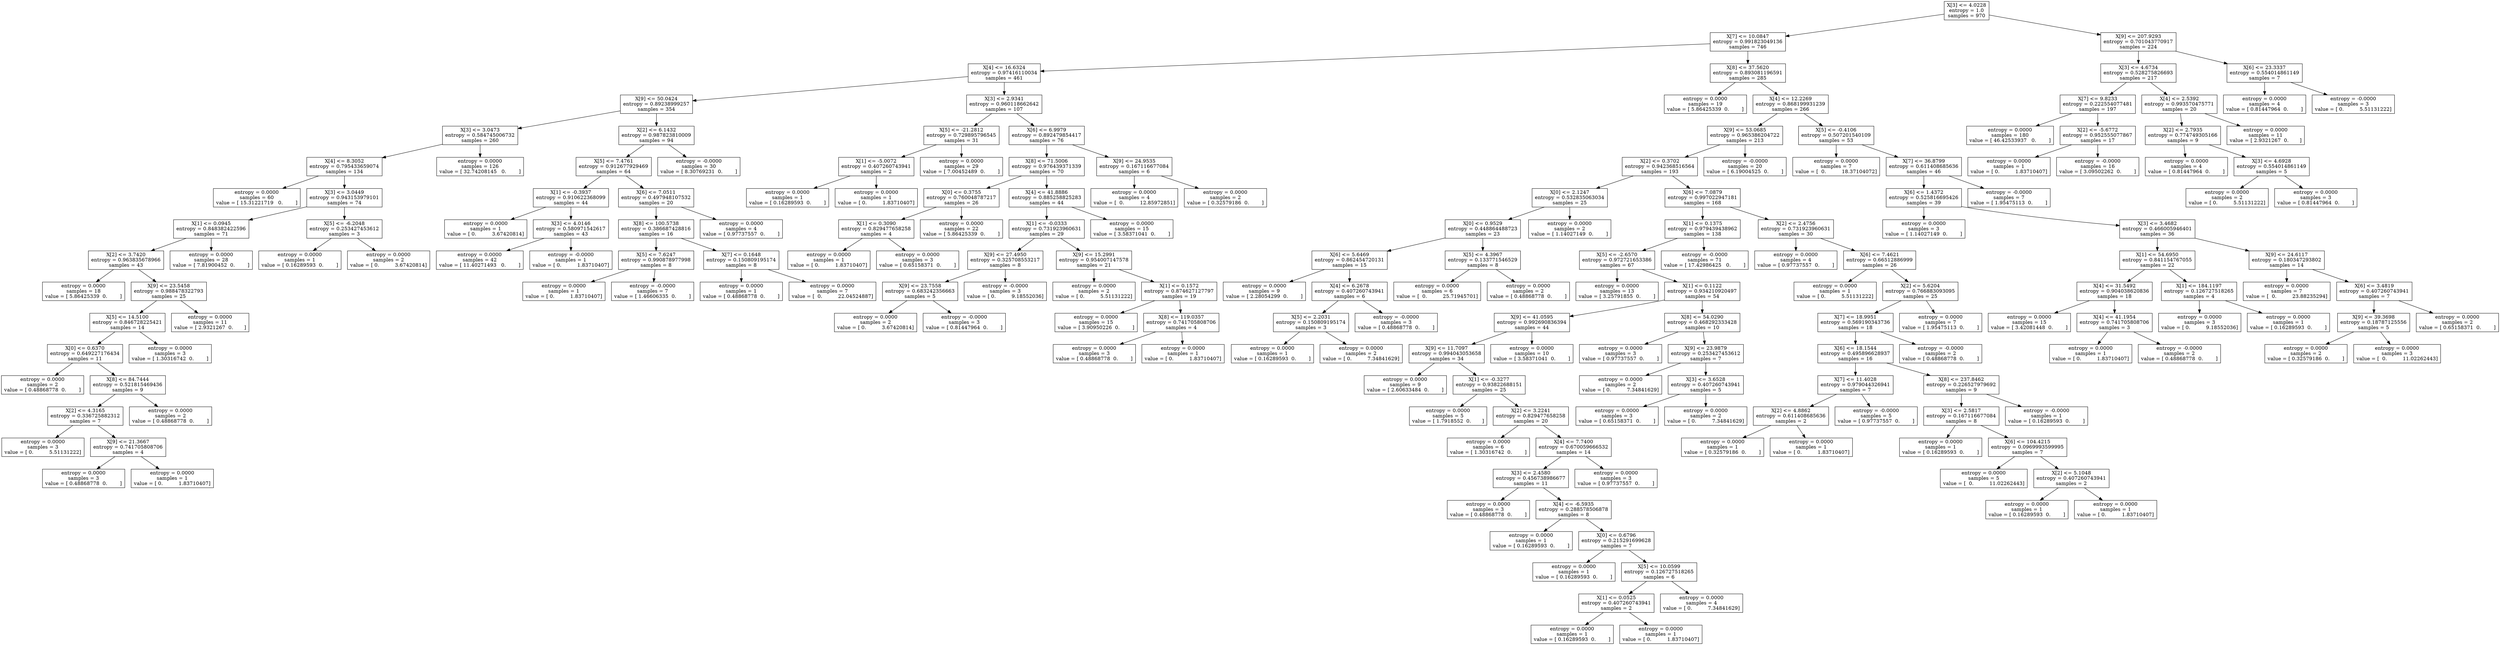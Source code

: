 digraph Tree {
0 [label="X[3] <= 4.0228\nentropy = 1.0\nsamples = 970", shape="box"] ;
1 [label="X[7] <= 10.0847\nentropy = 0.991823049136\nsamples = 746", shape="box"] ;
0 -> 1 ;
2 [label="X[4] <= 16.6324\nentropy = 0.97416110034\nsamples = 461", shape="box"] ;
1 -> 2 ;
3 [label="X[9] <= 50.0424\nentropy = 0.89238999257\nsamples = 354", shape="box"] ;
2 -> 3 ;
4 [label="X[3] <= 3.0473\nentropy = 0.584745006732\nsamples = 260", shape="box"] ;
3 -> 4 ;
5 [label="X[4] <= 8.3052\nentropy = 0.795433659074\nsamples = 134", shape="box"] ;
4 -> 5 ;
6 [label="entropy = 0.0000\nsamples = 60\nvalue = [ 15.31221719   0.        ]", shape="box"] ;
5 -> 6 ;
7 [label="X[3] <= 3.0449\nentropy = 0.943153979101\nsamples = 74", shape="box"] ;
5 -> 7 ;
8 [label="X[1] <= 0.0945\nentropy = 0.848382422596\nsamples = 71", shape="box"] ;
7 -> 8 ;
9 [label="X[2] <= 3.7420\nentropy = 0.963835678966\nsamples = 43", shape="box"] ;
8 -> 9 ;
10 [label="entropy = 0.0000\nsamples = 18\nvalue = [ 5.86425339  0.        ]", shape="box"] ;
9 -> 10 ;
11 [label="X[9] <= 23.5458\nentropy = 0.988478322793\nsamples = 25", shape="box"] ;
9 -> 11 ;
12 [label="X[5] <= 14.5100\nentropy = 0.846728225421\nsamples = 14", shape="box"] ;
11 -> 12 ;
13 [label="X[0] <= 0.6370\nentropy = 0.649227176434\nsamples = 11", shape="box"] ;
12 -> 13 ;
14 [label="entropy = 0.0000\nsamples = 2\nvalue = [ 0.48868778  0.        ]", shape="box"] ;
13 -> 14 ;
15 [label="X[8] <= 84.7444\nentropy = 0.521815469436\nsamples = 9", shape="box"] ;
13 -> 15 ;
16 [label="X[2] <= 4.3165\nentropy = 0.336725882312\nsamples = 7", shape="box"] ;
15 -> 16 ;
17 [label="entropy = 0.0000\nsamples = 3\nvalue = [ 0.          5.51131222]", shape="box"] ;
16 -> 17 ;
18 [label="X[9] <= 21.3667\nentropy = 0.741705808706\nsamples = 4", shape="box"] ;
16 -> 18 ;
19 [label="entropy = 0.0000\nsamples = 3\nvalue = [ 0.48868778  0.        ]", shape="box"] ;
18 -> 19 ;
20 [label="entropy = 0.0000\nsamples = 1\nvalue = [ 0.          1.83710407]", shape="box"] ;
18 -> 20 ;
21 [label="entropy = 0.0000\nsamples = 2\nvalue = [ 0.48868778  0.        ]", shape="box"] ;
15 -> 21 ;
22 [label="entropy = 0.0000\nsamples = 3\nvalue = [ 1.30316742  0.        ]", shape="box"] ;
12 -> 22 ;
23 [label="entropy = 0.0000\nsamples = 11\nvalue = [ 2.9321267  0.       ]", shape="box"] ;
11 -> 23 ;
24 [label="entropy = 0.0000\nsamples = 28\nvalue = [ 7.81900452  0.        ]", shape="box"] ;
8 -> 24 ;
25 [label="X[5] <= -6.2048\nentropy = 0.253427453612\nsamples = 3", shape="box"] ;
7 -> 25 ;
26 [label="entropy = 0.0000\nsamples = 1\nvalue = [ 0.16289593  0.        ]", shape="box"] ;
25 -> 26 ;
27 [label="entropy = 0.0000\nsamples = 2\nvalue = [ 0.          3.67420814]", shape="box"] ;
25 -> 27 ;
28 [label="entropy = 0.0000\nsamples = 126\nvalue = [ 32.74208145   0.        ]", shape="box"] ;
4 -> 28 ;
29 [label="X[2] <= 6.1432\nentropy = 0.987823810009\nsamples = 94", shape="box"] ;
3 -> 29 ;
30 [label="X[5] <= 7.4761\nentropy = 0.912677929469\nsamples = 64", shape="box"] ;
29 -> 30 ;
31 [label="X[1] <= -0.3937\nentropy = 0.910622368099\nsamples = 44", shape="box"] ;
30 -> 31 ;
32 [label="entropy = 0.0000\nsamples = 1\nvalue = [ 0.          3.67420814]", shape="box"] ;
31 -> 32 ;
33 [label="X[3] <= 4.0146\nentropy = 0.580971542617\nsamples = 43", shape="box"] ;
31 -> 33 ;
34 [label="entropy = 0.0000\nsamples = 42\nvalue = [ 11.40271493   0.        ]", shape="box"] ;
33 -> 34 ;
35 [label="entropy = -0.0000\nsamples = 1\nvalue = [ 0.          1.83710407]", shape="box"] ;
33 -> 35 ;
36 [label="X[6] <= 7.0511\nentropy = 0.497948107532\nsamples = 20", shape="box"] ;
30 -> 36 ;
37 [label="X[8] <= 100.5738\nentropy = 0.386687428816\nsamples = 16", shape="box"] ;
36 -> 37 ;
38 [label="X[5] <= 7.6247\nentropy = 0.990878977998\nsamples = 8", shape="box"] ;
37 -> 38 ;
39 [label="entropy = 0.0000\nsamples = 1\nvalue = [ 0.          1.83710407]", shape="box"] ;
38 -> 39 ;
40 [label="entropy = -0.0000\nsamples = 7\nvalue = [ 1.46606335  0.        ]", shape="box"] ;
38 -> 40 ;
41 [label="X[7] <= 0.1648\nentropy = 0.150809195174\nsamples = 8", shape="box"] ;
37 -> 41 ;
42 [label="entropy = 0.0000\nsamples = 1\nvalue = [ 0.48868778  0.        ]", shape="box"] ;
41 -> 42 ;
43 [label="entropy = 0.0000\nsamples = 7\nvalue = [  0.          22.04524887]", shape="box"] ;
41 -> 43 ;
44 [label="entropy = 0.0000\nsamples = 4\nvalue = [ 0.97737557  0.        ]", shape="box"] ;
36 -> 44 ;
45 [label="entropy = -0.0000\nsamples = 30\nvalue = [ 8.30769231  0.        ]", shape="box"] ;
29 -> 45 ;
46 [label="X[3] <= 2.9341\nentropy = 0.960118662642\nsamples = 107", shape="box"] ;
2 -> 46 ;
47 [label="X[5] <= -21.2812\nentropy = 0.729895796545\nsamples = 31", shape="box"] ;
46 -> 47 ;
48 [label="X[1] <= -5.0072\nentropy = 0.407260743941\nsamples = 2", shape="box"] ;
47 -> 48 ;
49 [label="entropy = 0.0000\nsamples = 1\nvalue = [ 0.16289593  0.        ]", shape="box"] ;
48 -> 49 ;
50 [label="entropy = 0.0000\nsamples = 1\nvalue = [ 0.          1.83710407]", shape="box"] ;
48 -> 50 ;
51 [label="entropy = 0.0000\nsamples = 29\nvalue = [ 7.00452489  0.        ]", shape="box"] ;
47 -> 51 ;
52 [label="X[6] <= 6.9979\nentropy = 0.892479854417\nsamples = 76", shape="box"] ;
46 -> 52 ;
53 [label="X[8] <= 71.5006\nentropy = 0.976439371339\nsamples = 70", shape="box"] ;
52 -> 53 ;
54 [label="X[0] <= 0.3755\nentropy = 0.760048787217\nsamples = 26", shape="box"] ;
53 -> 54 ;
55 [label="X[1] <= 0.3090\nentropy = 0.829477658258\nsamples = 4", shape="box"] ;
54 -> 55 ;
56 [label="entropy = 0.0000\nsamples = 1\nvalue = [ 0.          1.83710407]", shape="box"] ;
55 -> 56 ;
57 [label="entropy = 0.0000\nsamples = 3\nvalue = [ 0.65158371  0.        ]", shape="box"] ;
55 -> 57 ;
58 [label="entropy = 0.0000\nsamples = 22\nvalue = [ 5.86425339  0.        ]", shape="box"] ;
54 -> 58 ;
59 [label="X[4] <= 41.8886\nentropy = 0.885258825283\nsamples = 44", shape="box"] ;
53 -> 59 ;
60 [label="X[1] <= -0.0333\nentropy = 0.731923960631\nsamples = 29", shape="box"] ;
59 -> 60 ;
61 [label="X[9] <= 27.4950\nentropy = 0.325708553217\nsamples = 8", shape="box"] ;
60 -> 61 ;
62 [label="X[9] <= 23.7558\nentropy = 0.683242356663\nsamples = 5", shape="box"] ;
61 -> 62 ;
63 [label="entropy = 0.0000\nsamples = 2\nvalue = [ 0.          3.67420814]", shape="box"] ;
62 -> 63 ;
64 [label="entropy = -0.0000\nsamples = 3\nvalue = [ 0.81447964  0.        ]", shape="box"] ;
62 -> 64 ;
65 [label="entropy = -0.0000\nsamples = 3\nvalue = [ 0.          9.18552036]", shape="box"] ;
61 -> 65 ;
66 [label="X[9] <= 15.2991\nentropy = 0.954007147578\nsamples = 21", shape="box"] ;
60 -> 66 ;
67 [label="entropy = 0.0000\nsamples = 2\nvalue = [ 0.          5.51131222]", shape="box"] ;
66 -> 67 ;
68 [label="X[1] <= 0.1572\nentropy = 0.874627127797\nsamples = 19", shape="box"] ;
66 -> 68 ;
69 [label="entropy = 0.0000\nsamples = 15\nvalue = [ 3.90950226  0.        ]", shape="box"] ;
68 -> 69 ;
70 [label="X[8] <= 119.0357\nentropy = 0.741705808706\nsamples = 4", shape="box"] ;
68 -> 70 ;
71 [label="entropy = 0.0000\nsamples = 3\nvalue = [ 0.48868778  0.        ]", shape="box"] ;
70 -> 71 ;
72 [label="entropy = 0.0000\nsamples = 1\nvalue = [ 0.          1.83710407]", shape="box"] ;
70 -> 72 ;
73 [label="entropy = 0.0000\nsamples = 15\nvalue = [ 3.58371041  0.        ]", shape="box"] ;
59 -> 73 ;
74 [label="X[9] <= 24.9535\nentropy = 0.167116677084\nsamples = 6", shape="box"] ;
52 -> 74 ;
75 [label="entropy = 0.0000\nsamples = 4\nvalue = [  0.          12.85972851]", shape="box"] ;
74 -> 75 ;
76 [label="entropy = 0.0000\nsamples = 2\nvalue = [ 0.32579186  0.        ]", shape="box"] ;
74 -> 76 ;
77 [label="X[8] <= 37.5620\nentropy = 0.893081196591\nsamples = 285", shape="box"] ;
1 -> 77 ;
78 [label="entropy = 0.0000\nsamples = 19\nvalue = [ 5.86425339  0.        ]", shape="box"] ;
77 -> 78 ;
79 [label="X[4] <= 12.2269\nentropy = 0.868199931239\nsamples = 266", shape="box"] ;
77 -> 79 ;
80 [label="X[9] <= 53.0685\nentropy = 0.965386204722\nsamples = 213", shape="box"] ;
79 -> 80 ;
81 [label="X[2] <= 0.3702\nentropy = 0.942368516564\nsamples = 193", shape="box"] ;
80 -> 81 ;
82 [label="X[0] <= 2.1247\nentropy = 0.532835063034\nsamples = 25", shape="box"] ;
81 -> 82 ;
83 [label="X[0] <= 0.9529\nentropy = 0.448864488723\nsamples = 23", shape="box"] ;
82 -> 83 ;
84 [label="X[6] <= 5.6469\nentropy = 0.862454720131\nsamples = 15", shape="box"] ;
83 -> 84 ;
85 [label="entropy = 0.0000\nsamples = 9\nvalue = [ 2.28054299  0.        ]", shape="box"] ;
84 -> 85 ;
86 [label="X[4] <= 6.2678\nentropy = 0.407260743941\nsamples = 6", shape="box"] ;
84 -> 86 ;
87 [label="X[5] <= 2.2031\nentropy = 0.150809195174\nsamples = 3", shape="box"] ;
86 -> 87 ;
88 [label="entropy = 0.0000\nsamples = 1\nvalue = [ 0.16289593  0.        ]", shape="box"] ;
87 -> 88 ;
89 [label="entropy = 0.0000\nsamples = 2\nvalue = [ 0.          7.34841629]", shape="box"] ;
87 -> 89 ;
90 [label="entropy = -0.0000\nsamples = 3\nvalue = [ 0.48868778  0.        ]", shape="box"] ;
86 -> 90 ;
91 [label="X[5] <= 4.3967\nentropy = 0.133771546529\nsamples = 8", shape="box"] ;
83 -> 91 ;
92 [label="entropy = 0.0000\nsamples = 6\nvalue = [  0.          25.71945701]", shape="box"] ;
91 -> 92 ;
93 [label="entropy = 0.0000\nsamples = 2\nvalue = [ 0.48868778  0.        ]", shape="box"] ;
91 -> 93 ;
94 [label="entropy = 0.0000\nsamples = 2\nvalue = [ 1.14027149  0.        ]", shape="box"] ;
82 -> 94 ;
95 [label="X[6] <= 7.0879\nentropy = 0.997022947181\nsamples = 168", shape="box"] ;
81 -> 95 ;
96 [label="X[1] <= 0.1375\nentropy = 0.979439438962\nsamples = 138", shape="box"] ;
95 -> 96 ;
97 [label="X[5] <= -2.6570\nentropy = 0.972721653386\nsamples = 67", shape="box"] ;
96 -> 97 ;
98 [label="entropy = 0.0000\nsamples = 13\nvalue = [ 3.25791855  0.        ]", shape="box"] ;
97 -> 98 ;
99 [label="X[1] <= 0.1122\nentropy = 0.934210920497\nsamples = 54", shape="box"] ;
97 -> 99 ;
100 [label="X[9] <= 41.0595\nentropy = 0.992690836394\nsamples = 44", shape="box"] ;
99 -> 100 ;
101 [label="X[9] <= 11.7097\nentropy = 0.994043053658\nsamples = 34", shape="box"] ;
100 -> 101 ;
102 [label="entropy = 0.0000\nsamples = 9\nvalue = [ 2.60633484  0.        ]", shape="box"] ;
101 -> 102 ;
103 [label="X[1] <= -0.3277\nentropy = 0.93822688151\nsamples = 25", shape="box"] ;
101 -> 103 ;
104 [label="entropy = 0.0000\nsamples = 5\nvalue = [ 1.7918552  0.       ]", shape="box"] ;
103 -> 104 ;
105 [label="X[2] <= 3.2241\nentropy = 0.829477658258\nsamples = 20", shape="box"] ;
103 -> 105 ;
106 [label="entropy = 0.0000\nsamples = 6\nvalue = [ 1.30316742  0.        ]", shape="box"] ;
105 -> 106 ;
107 [label="X[4] <= 7.7400\nentropy = 0.670059666532\nsamples = 14", shape="box"] ;
105 -> 107 ;
108 [label="X[3] <= 2.4580\nentropy = 0.456738986677\nsamples = 11", shape="box"] ;
107 -> 108 ;
109 [label="entropy = 0.0000\nsamples = 3\nvalue = [ 0.48868778  0.        ]", shape="box"] ;
108 -> 109 ;
110 [label="X[4] <= -6.5935\nentropy = 0.288578506878\nsamples = 8", shape="box"] ;
108 -> 110 ;
111 [label="entropy = 0.0000\nsamples = 1\nvalue = [ 0.16289593  0.        ]", shape="box"] ;
110 -> 111 ;
112 [label="X[0] <= 0.6796\nentropy = 0.215291699628\nsamples = 7", shape="box"] ;
110 -> 112 ;
113 [label="entropy = 0.0000\nsamples = 1\nvalue = [ 0.16289593  0.        ]", shape="box"] ;
112 -> 113 ;
114 [label="X[5] <= 10.0599\nentropy = 0.126727518265\nsamples = 6", shape="box"] ;
112 -> 114 ;
115 [label="X[1] <= 0.0525\nentropy = 0.407260743941\nsamples = 2", shape="box"] ;
114 -> 115 ;
116 [label="entropy = 0.0000\nsamples = 1\nvalue = [ 0.16289593  0.        ]", shape="box"] ;
115 -> 116 ;
117 [label="entropy = 0.0000\nsamples = 1\nvalue = [ 0.          1.83710407]", shape="box"] ;
115 -> 117 ;
118 [label="entropy = 0.0000\nsamples = 4\nvalue = [ 0.          7.34841629]", shape="box"] ;
114 -> 118 ;
119 [label="entropy = 0.0000\nsamples = 3\nvalue = [ 0.97737557  0.        ]", shape="box"] ;
107 -> 119 ;
120 [label="entropy = 0.0000\nsamples = 10\nvalue = [ 3.58371041  0.        ]", shape="box"] ;
100 -> 120 ;
121 [label="X[8] <= 54.0290\nentropy = 0.468292333428\nsamples = 10", shape="box"] ;
99 -> 121 ;
122 [label="entropy = 0.0000\nsamples = 3\nvalue = [ 0.97737557  0.        ]", shape="box"] ;
121 -> 122 ;
123 [label="X[9] <= 23.9879\nentropy = 0.253427453612\nsamples = 7", shape="box"] ;
121 -> 123 ;
124 [label="entropy = 0.0000\nsamples = 2\nvalue = [ 0.          7.34841629]", shape="box"] ;
123 -> 124 ;
125 [label="X[3] <= 3.6528\nentropy = 0.407260743941\nsamples = 5", shape="box"] ;
123 -> 125 ;
126 [label="entropy = 0.0000\nsamples = 3\nvalue = [ 0.65158371  0.        ]", shape="box"] ;
125 -> 126 ;
127 [label="entropy = 0.0000\nsamples = 2\nvalue = [ 0.          7.34841629]", shape="box"] ;
125 -> 127 ;
128 [label="entropy = -0.0000\nsamples = 71\nvalue = [ 17.42986425   0.        ]", shape="box"] ;
96 -> 128 ;
129 [label="X[2] <= 2.4756\nentropy = 0.731923960631\nsamples = 30", shape="box"] ;
95 -> 129 ;
130 [label="entropy = 0.0000\nsamples = 4\nvalue = [ 0.97737557  0.        ]", shape="box"] ;
129 -> 130 ;
131 [label="X[6] <= 7.4621\nentropy = 0.66512886999\nsamples = 26", shape="box"] ;
129 -> 131 ;
132 [label="entropy = 0.0000\nsamples = 1\nvalue = [ 0.          5.51131222]", shape="box"] ;
131 -> 132 ;
133 [label="X[2] <= 5.6204\nentropy = 0.766883093095\nsamples = 25", shape="box"] ;
131 -> 133 ;
134 [label="X[7] <= 18.9951\nentropy = 0.569190343736\nsamples = 18", shape="box"] ;
133 -> 134 ;
135 [label="X[6] <= 18.1544\nentropy = 0.495896628937\nsamples = 16", shape="box"] ;
134 -> 135 ;
136 [label="X[7] <= 11.4028\nentropy = 0.979044326941\nsamples = 7", shape="box"] ;
135 -> 136 ;
137 [label="X[2] <= 4.8862\nentropy = 0.611408685636\nsamples = 2", shape="box"] ;
136 -> 137 ;
138 [label="entropy = 0.0000\nsamples = 1\nvalue = [ 0.32579186  0.        ]", shape="box"] ;
137 -> 138 ;
139 [label="entropy = 0.0000\nsamples = 1\nvalue = [ 0.          1.83710407]", shape="box"] ;
137 -> 139 ;
140 [label="entropy = -0.0000\nsamples = 5\nvalue = [ 0.97737557  0.        ]", shape="box"] ;
136 -> 140 ;
141 [label="X[8] <= 237.8462\nentropy = 0.226527979692\nsamples = 9", shape="box"] ;
135 -> 141 ;
142 [label="X[3] <= 2.5817\nentropy = 0.167116677084\nsamples = 8", shape="box"] ;
141 -> 142 ;
143 [label="entropy = 0.0000\nsamples = 1\nvalue = [ 0.16289593  0.        ]", shape="box"] ;
142 -> 143 ;
144 [label="X[6] <= 104.4215\nentropy = 0.0969993599995\nsamples = 7", shape="box"] ;
142 -> 144 ;
145 [label="entropy = 0.0000\nsamples = 5\nvalue = [  0.          11.02262443]", shape="box"] ;
144 -> 145 ;
146 [label="X[2] <= 5.1048\nentropy = 0.407260743941\nsamples = 2", shape="box"] ;
144 -> 146 ;
147 [label="entropy = 0.0000\nsamples = 1\nvalue = [ 0.16289593  0.        ]", shape="box"] ;
146 -> 147 ;
148 [label="entropy = 0.0000\nsamples = 1\nvalue = [ 0.          1.83710407]", shape="box"] ;
146 -> 148 ;
149 [label="entropy = -0.0000\nsamples = 1\nvalue = [ 0.16289593  0.        ]", shape="box"] ;
141 -> 149 ;
150 [label="entropy = -0.0000\nsamples = 2\nvalue = [ 0.48868778  0.        ]", shape="box"] ;
134 -> 150 ;
151 [label="entropy = 0.0000\nsamples = 7\nvalue = [ 1.95475113  0.        ]", shape="box"] ;
133 -> 151 ;
152 [label="entropy = -0.0000\nsamples = 20\nvalue = [ 6.19004525  0.        ]", shape="box"] ;
80 -> 152 ;
153 [label="X[5] <= -0.4106\nentropy = 0.507201540109\nsamples = 53", shape="box"] ;
79 -> 153 ;
154 [label="entropy = 0.0000\nsamples = 7\nvalue = [  0.          18.37104072]", shape="box"] ;
153 -> 154 ;
155 [label="X[7] <= 36.8799\nentropy = 0.611408685636\nsamples = 46", shape="box"] ;
153 -> 155 ;
156 [label="X[6] <= 1.4372\nentropy = 0.525816695426\nsamples = 39", shape="box"] ;
155 -> 156 ;
157 [label="entropy = 0.0000\nsamples = 3\nvalue = [ 1.14027149  0.        ]", shape="box"] ;
156 -> 157 ;
158 [label="X[3] <= 3.4682\nentropy = 0.466005946401\nsamples = 36", shape="box"] ;
156 -> 158 ;
159 [label="X[1] <= 54.6950\nentropy = 0.841154767055\nsamples = 22", shape="box"] ;
158 -> 159 ;
160 [label="X[4] <= 31.5492\nentropy = 0.904038620836\nsamples = 18", shape="box"] ;
159 -> 160 ;
161 [label="entropy = 0.0000\nsamples = 15\nvalue = [ 3.42081448  0.        ]", shape="box"] ;
160 -> 161 ;
162 [label="X[4] <= 41.1954\nentropy = 0.741705808706\nsamples = 3", shape="box"] ;
160 -> 162 ;
163 [label="entropy = 0.0000\nsamples = 1\nvalue = [ 0.          1.83710407]", shape="box"] ;
162 -> 163 ;
164 [label="entropy = -0.0000\nsamples = 2\nvalue = [ 0.48868778  0.        ]", shape="box"] ;
162 -> 164 ;
165 [label="X[1] <= 184.1197\nentropy = 0.126727518265\nsamples = 4", shape="box"] ;
159 -> 165 ;
166 [label="entropy = 0.0000\nsamples = 3\nvalue = [ 0.          9.18552036]", shape="box"] ;
165 -> 166 ;
167 [label="entropy = 0.0000\nsamples = 1\nvalue = [ 0.16289593  0.        ]", shape="box"] ;
165 -> 167 ;
168 [label="X[9] <= 24.6117\nentropy = 0.180347293802\nsamples = 14", shape="box"] ;
158 -> 168 ;
169 [label="entropy = 0.0000\nsamples = 7\nvalue = [  0.          23.88235294]", shape="box"] ;
168 -> 169 ;
170 [label="X[6] <= 3.4819\nentropy = 0.407260743941\nsamples = 7", shape="box"] ;
168 -> 170 ;
171 [label="X[9] <= 39.3698\nentropy = 0.18787125556\nsamples = 5", shape="box"] ;
170 -> 171 ;
172 [label="entropy = 0.0000\nsamples = 2\nvalue = [ 0.32579186  0.        ]", shape="box"] ;
171 -> 172 ;
173 [label="entropy = 0.0000\nsamples = 3\nvalue = [  0.          11.02262443]", shape="box"] ;
171 -> 173 ;
174 [label="entropy = 0.0000\nsamples = 2\nvalue = [ 0.65158371  0.        ]", shape="box"] ;
170 -> 174 ;
175 [label="entropy = -0.0000\nsamples = 7\nvalue = [ 1.95475113  0.        ]", shape="box"] ;
155 -> 175 ;
176 [label="X[9] <= 207.9293\nentropy = 0.701043770917\nsamples = 224", shape="box"] ;
0 -> 176 ;
177 [label="X[3] <= 4.6734\nentropy = 0.528275826693\nsamples = 217", shape="box"] ;
176 -> 177 ;
178 [label="X[7] <= 9.8233\nentropy = 0.222554077481\nsamples = 197", shape="box"] ;
177 -> 178 ;
179 [label="entropy = 0.0000\nsamples = 180\nvalue = [ 46.42533937   0.        ]", shape="box"] ;
178 -> 179 ;
180 [label="X[2] <= -5.6772\nentropy = 0.952555077867\nsamples = 17", shape="box"] ;
178 -> 180 ;
181 [label="entropy = 0.0000\nsamples = 1\nvalue = [ 0.          1.83710407]", shape="box"] ;
180 -> 181 ;
182 [label="entropy = -0.0000\nsamples = 16\nvalue = [ 3.09502262  0.        ]", shape="box"] ;
180 -> 182 ;
183 [label="X[4] <= 2.5392\nentropy = 0.993570475771\nsamples = 20", shape="box"] ;
177 -> 183 ;
184 [label="X[2] <= 2.7935\nentropy = 0.774749305166\nsamples = 9", shape="box"] ;
183 -> 184 ;
185 [label="entropy = 0.0000\nsamples = 4\nvalue = [ 0.81447964  0.        ]", shape="box"] ;
184 -> 185 ;
186 [label="X[3] <= 4.6928\nentropy = 0.554014861149\nsamples = 5", shape="box"] ;
184 -> 186 ;
187 [label="entropy = 0.0000\nsamples = 2\nvalue = [ 0.          5.51131222]", shape="box"] ;
186 -> 187 ;
188 [label="entropy = 0.0000\nsamples = 3\nvalue = [ 0.81447964  0.        ]", shape="box"] ;
186 -> 188 ;
189 [label="entropy = 0.0000\nsamples = 11\nvalue = [ 2.9321267  0.       ]", shape="box"] ;
183 -> 189 ;
190 [label="X[6] <= 23.3337\nentropy = 0.554014861149\nsamples = 7", shape="box"] ;
176 -> 190 ;
191 [label="entropy = 0.0000\nsamples = 4\nvalue = [ 0.81447964  0.        ]", shape="box"] ;
190 -> 191 ;
192 [label="entropy = -0.0000\nsamples = 3\nvalue = [ 0.          5.51131222]", shape="box"] ;
190 -> 192 ;
}